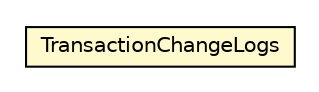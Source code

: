 #!/usr/local/bin/dot
#
# Class diagram 
# Generated by UMLGraph version 5.1 (http://www.umlgraph.org/)
#

digraph G {
	edge [fontname="Helvetica",fontsize=10,labelfontname="Helvetica",labelfontsize=10];
	node [fontname="Helvetica",fontsize=10,shape=plaintext];
	nodesep=0.25;
	ranksep=0.5;
	// pt.ist.fenixframework.backend.jvstmojb.pstm.TransactionChangeLogs
	c132972 [label=<<table title="pt.ist.fenixframework.backend.jvstmojb.pstm.TransactionChangeLogs" border="0" cellborder="1" cellspacing="0" cellpadding="2" port="p" bgcolor="lemonChiffon" href="./TransactionChangeLogs.html">
		<tr><td><table border="0" cellspacing="0" cellpadding="1">
<tr><td align="center" balign="center"> TransactionChangeLogs </td></tr>
		</table></td></tr>
		</table>>, fontname="Helvetica", fontcolor="black", fontsize=10.0];
}


